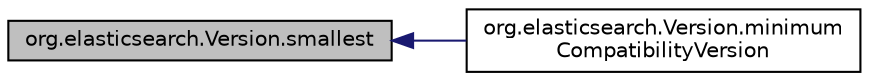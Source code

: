digraph "org.elasticsearch.Version.smallest"
{
  edge [fontname="Helvetica",fontsize="10",labelfontname="Helvetica",labelfontsize="10"];
  node [fontname="Helvetica",fontsize="10",shape=record];
  rankdir="LR";
  Node12 [label="org.elasticsearch.Version.smallest",height=0.2,width=0.4,color="black", fillcolor="grey75", style="filled", fontcolor="black"];
  Node12 -> Node13 [dir="back",color="midnightblue",fontsize="10",style="solid",fontname="Helvetica"];
  Node13 [label="org.elasticsearch.Version.minimum\lCompatibilityVersion",height=0.2,width=0.4,color="black", fillcolor="white", style="filled",URL="$classorg_1_1elasticsearch_1_1_version.html#af19fa9cd6c365d9b6f1ab0003463e259"];
}
